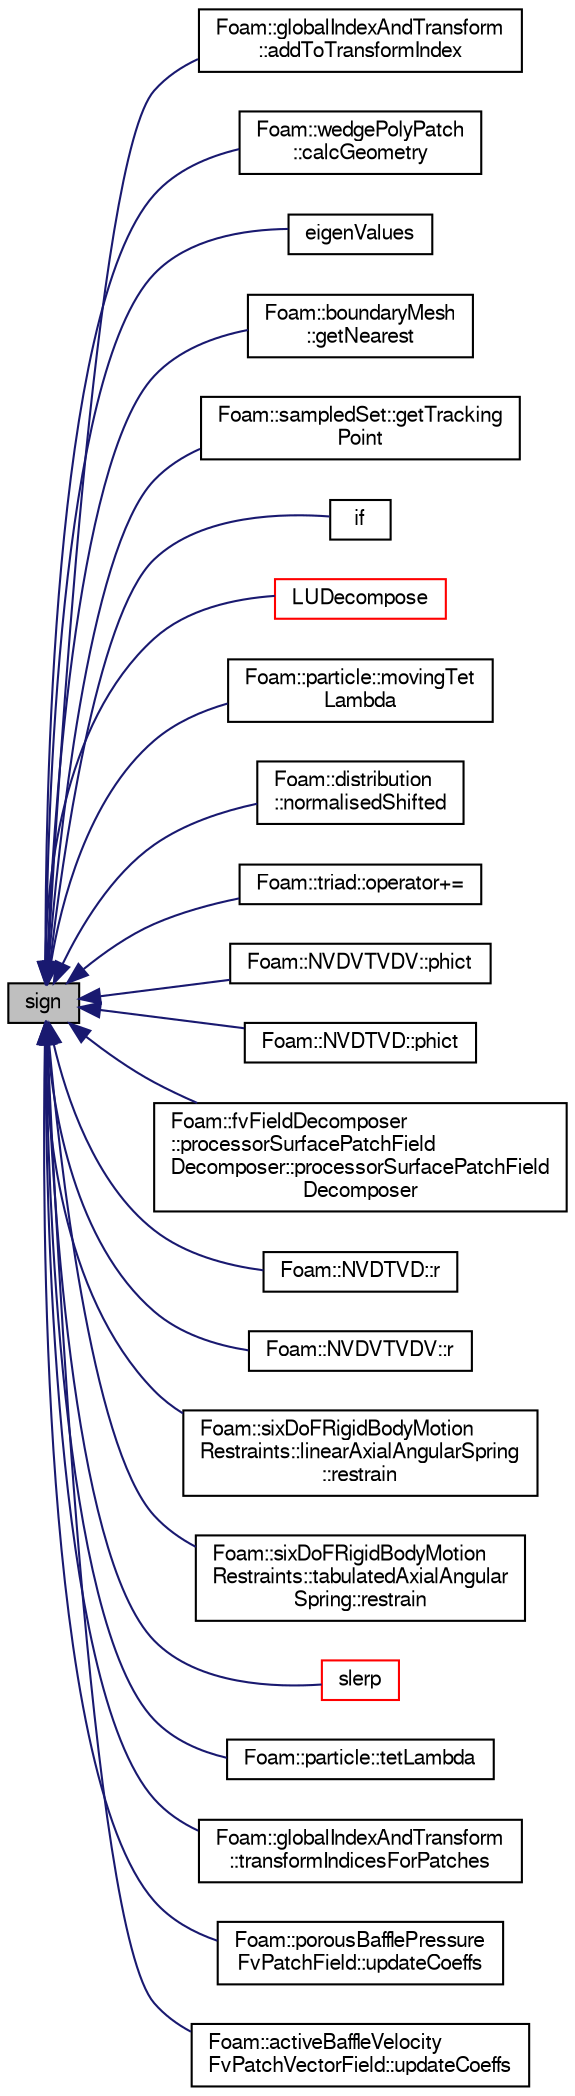 digraph "sign"
{
  bgcolor="transparent";
  edge [fontname="FreeSans",fontsize="10",labelfontname="FreeSans",labelfontsize="10"];
  node [fontname="FreeSans",fontsize="10",shape=record];
  rankdir="LR";
  Node1 [label="sign",height=0.2,width=0.4,color="black", fillcolor="grey75", style="filled" fontcolor="black"];
  Node1 -> Node2 [dir="back",color="midnightblue",fontsize="10",style="solid",fontname="FreeSans"];
  Node2 [label="Foam::globalIndexAndTransform\l::addToTransformIndex",height=0.2,width=0.4,color="black",URL="$a00907.html#aa5ca2189f2ab3ddd22e4adef20976baf",tooltip="Add patch transformation to transformIndex. Return new. "];
  Node1 -> Node3 [dir="back",color="midnightblue",fontsize="10",style="solid",fontname="FreeSans"];
  Node3 [label="Foam::wedgePolyPatch\l::calcGeometry",height=0.2,width=0.4,color="black",URL="$a02787.html#a58bb4c0382e9ee570811fb3f005a0a97",tooltip="Calculate the patch geometry. "];
  Node1 -> Node4 [dir="back",color="midnightblue",fontsize="10",style="solid",fontname="FreeSans"];
  Node4 [label="eigenValues",height=0.2,width=0.4,color="black",URL="$a10237.html#a439ae805cc773abe7c94178cce4f5ba3"];
  Node1 -> Node5 [dir="back",color="midnightblue",fontsize="10",style="solid",fontname="FreeSans"];
  Node5 [label="Foam::boundaryMesh\l::getNearest",height=0.2,width=0.4,color="black",URL="$a00142.html#afc0c1d142df9fc42e5efffdf1f144d3a",tooltip="Get bMesh index of nearest face for every boundary face in. "];
  Node1 -> Node6 [dir="back",color="midnightblue",fontsize="10",style="solid",fontname="FreeSans"];
  Node6 [label="Foam::sampledSet::getTracking\lPoint",height=0.2,width=0.4,color="black",URL="$a02168.html#a441ed4acb2922c0ed9f2367cf802f089",tooltip="Calculates start of tracking given samplePt and first boundary. "];
  Node1 -> Node7 [dir="back",color="midnightblue",fontsize="10",style="solid",fontname="FreeSans"];
  Node7 [label="if",height=0.2,width=0.4,color="black",URL="$a03839.html#a9b43722dc84962b0468310645a9ef10b"];
  Node1 -> Node8 [dir="back",color="midnightblue",fontsize="10",style="solid",fontname="FreeSans"];
  Node8 [label="LUDecompose",height=0.2,width=0.4,color="red",URL="$a10237.html#a4c90a8a26de44c9bed71aef2138ce997",tooltip="LU decompose the matrix with pivoting. "];
  Node1 -> Node9 [dir="back",color="midnightblue",fontsize="10",style="solid",fontname="FreeSans"];
  Node9 [label="Foam::particle::movingTet\lLambda",height=0.2,width=0.4,color="black",URL="$a01725.html#a261befed3e20dde68163be29459e010b",tooltip="Find the lambda value for a moving tri face. "];
  Node1 -> Node10 [dir="back",color="midnightblue",fontsize="10",style="solid",fontname="FreeSans"];
  Node10 [label="Foam::distribution\l::normalisedShifted",height=0.2,width=0.4,color="black",URL="$a00539.html#ac6e2b0a301bce4cc2822d9aa89a14821"];
  Node1 -> Node11 [dir="back",color="midnightblue",fontsize="10",style="solid",fontname="FreeSans"];
  Node11 [label="Foam::triad::operator+=",height=0.2,width=0.4,color="black",URL="$a02602.html#ad336133248c6e97cec1f05fb2822b590",tooltip="Add the triad t2 to this triad. "];
  Node1 -> Node12 [dir="back",color="midnightblue",fontsize="10",style="solid",fontname="FreeSans"];
  Node12 [label="Foam::NVDVTVDV::phict",height=0.2,width=0.4,color="black",URL="$a01637.html#aa70dcd73d59a304dedd426df1714d7cb"];
  Node1 -> Node13 [dir="back",color="midnightblue",fontsize="10",style="solid",fontname="FreeSans"];
  Node13 [label="Foam::NVDTVD::phict",height=0.2,width=0.4,color="black",URL="$a01636.html#a4c344884fa7c25ebe2ec44314772356f"];
  Node1 -> Node14 [dir="back",color="midnightblue",fontsize="10",style="solid",fontname="FreeSans"];
  Node14 [label="Foam::fvFieldDecomposer\l::processorSurfacePatchField\lDecomposer::processorSurfacePatchField\lDecomposer",height=0.2,width=0.4,color="black",URL="$a01939.html#af72d2e185a996190766d378250096568",tooltip="Construct given addressing. "];
  Node1 -> Node15 [dir="back",color="midnightblue",fontsize="10",style="solid",fontname="FreeSans"];
  Node15 [label="Foam::NVDTVD::r",height=0.2,width=0.4,color="black",URL="$a01636.html#a86ef87ce925657157a481842964cf897"];
  Node1 -> Node16 [dir="back",color="midnightblue",fontsize="10",style="solid",fontname="FreeSans"];
  Node16 [label="Foam::NVDVTVDV::r",height=0.2,width=0.4,color="black",URL="$a01637.html#ace291ff6f7f0df779c9f5b47d5445e83"];
  Node1 -> Node17 [dir="back",color="midnightblue",fontsize="10",style="solid",fontname="FreeSans"];
  Node17 [label="Foam::sixDoFRigidBodyMotion\lRestraints::linearAxialAngularSpring\l::restrain",height=0.2,width=0.4,color="black",URL="$a01295.html#a7fa713dfa7e7b8124d760266460acb1a",tooltip="Calculate the restraint position, force and moment. "];
  Node1 -> Node18 [dir="back",color="midnightblue",fontsize="10",style="solid",fontname="FreeSans"];
  Node18 [label="Foam::sixDoFRigidBodyMotion\lRestraints::tabulatedAxialAngular\lSpring::restrain",height=0.2,width=0.4,color="black",URL="$a02483.html#a7fa713dfa7e7b8124d760266460acb1a",tooltip="Calculate the restraint position, force and moment. "];
  Node1 -> Node19 [dir="back",color="midnightblue",fontsize="10",style="solid",fontname="FreeSans"];
  Node19 [label="slerp",height=0.2,width=0.4,color="red",URL="$a10237.html#ad99931d1155936b2d8aa2ce6651bce06",tooltip="Spherical linear interpolation of quaternions. "];
  Node1 -> Node20 [dir="back",color="midnightblue",fontsize="10",style="solid",fontname="FreeSans"];
  Node20 [label="Foam::particle::tetLambda",height=0.2,width=0.4,color="black",URL="$a01725.html#a1008a87784a30e1c59b551192cb0e106",tooltip="Find the lambda value for the line to-from across the. "];
  Node1 -> Node21 [dir="back",color="midnightblue",fontsize="10",style="solid",fontname="FreeSans"];
  Node21 [label="Foam::globalIndexAndTransform\l::transformIndicesForPatches",height=0.2,width=0.4,color="black",URL="$a00907.html#aaeb707184c40773486e659fc31f007d4",tooltip="Access the all of the indices of the transform. "];
  Node1 -> Node22 [dir="back",color="midnightblue",fontsize="10",style="solid",fontname="FreeSans"];
  Node22 [label="Foam::porousBafflePressure\lFvPatchField::updateCoeffs",height=0.2,width=0.4,color="black",URL="$a01885.html#a7e24eafac629d3733181cd942d4c902f",tooltip="Update the coefficients associated with the patch field. "];
  Node1 -> Node23 [dir="back",color="midnightblue",fontsize="10",style="solid",fontname="FreeSans"];
  Node23 [label="Foam::activeBaffleVelocity\lFvPatchVectorField::updateCoeffs",height=0.2,width=0.4,color="black",URL="$a00017.html#a7e24eafac629d3733181cd942d4c902f",tooltip="Update the coefficients associated with the patch field. "];
}
